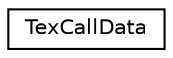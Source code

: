 digraph G
{
  edge [fontname="Helvetica",fontsize="10",labelfontname="Helvetica",labelfontsize="10"];
  node [fontname="Helvetica",fontsize="10",shape=record];
  rankdir=LR;
  Node1 [label="TexCallData",height=0.2,width=0.4,color="black", fillcolor="white", style="filled",URL="$d5/d16/structTexCallData.html"];
}
